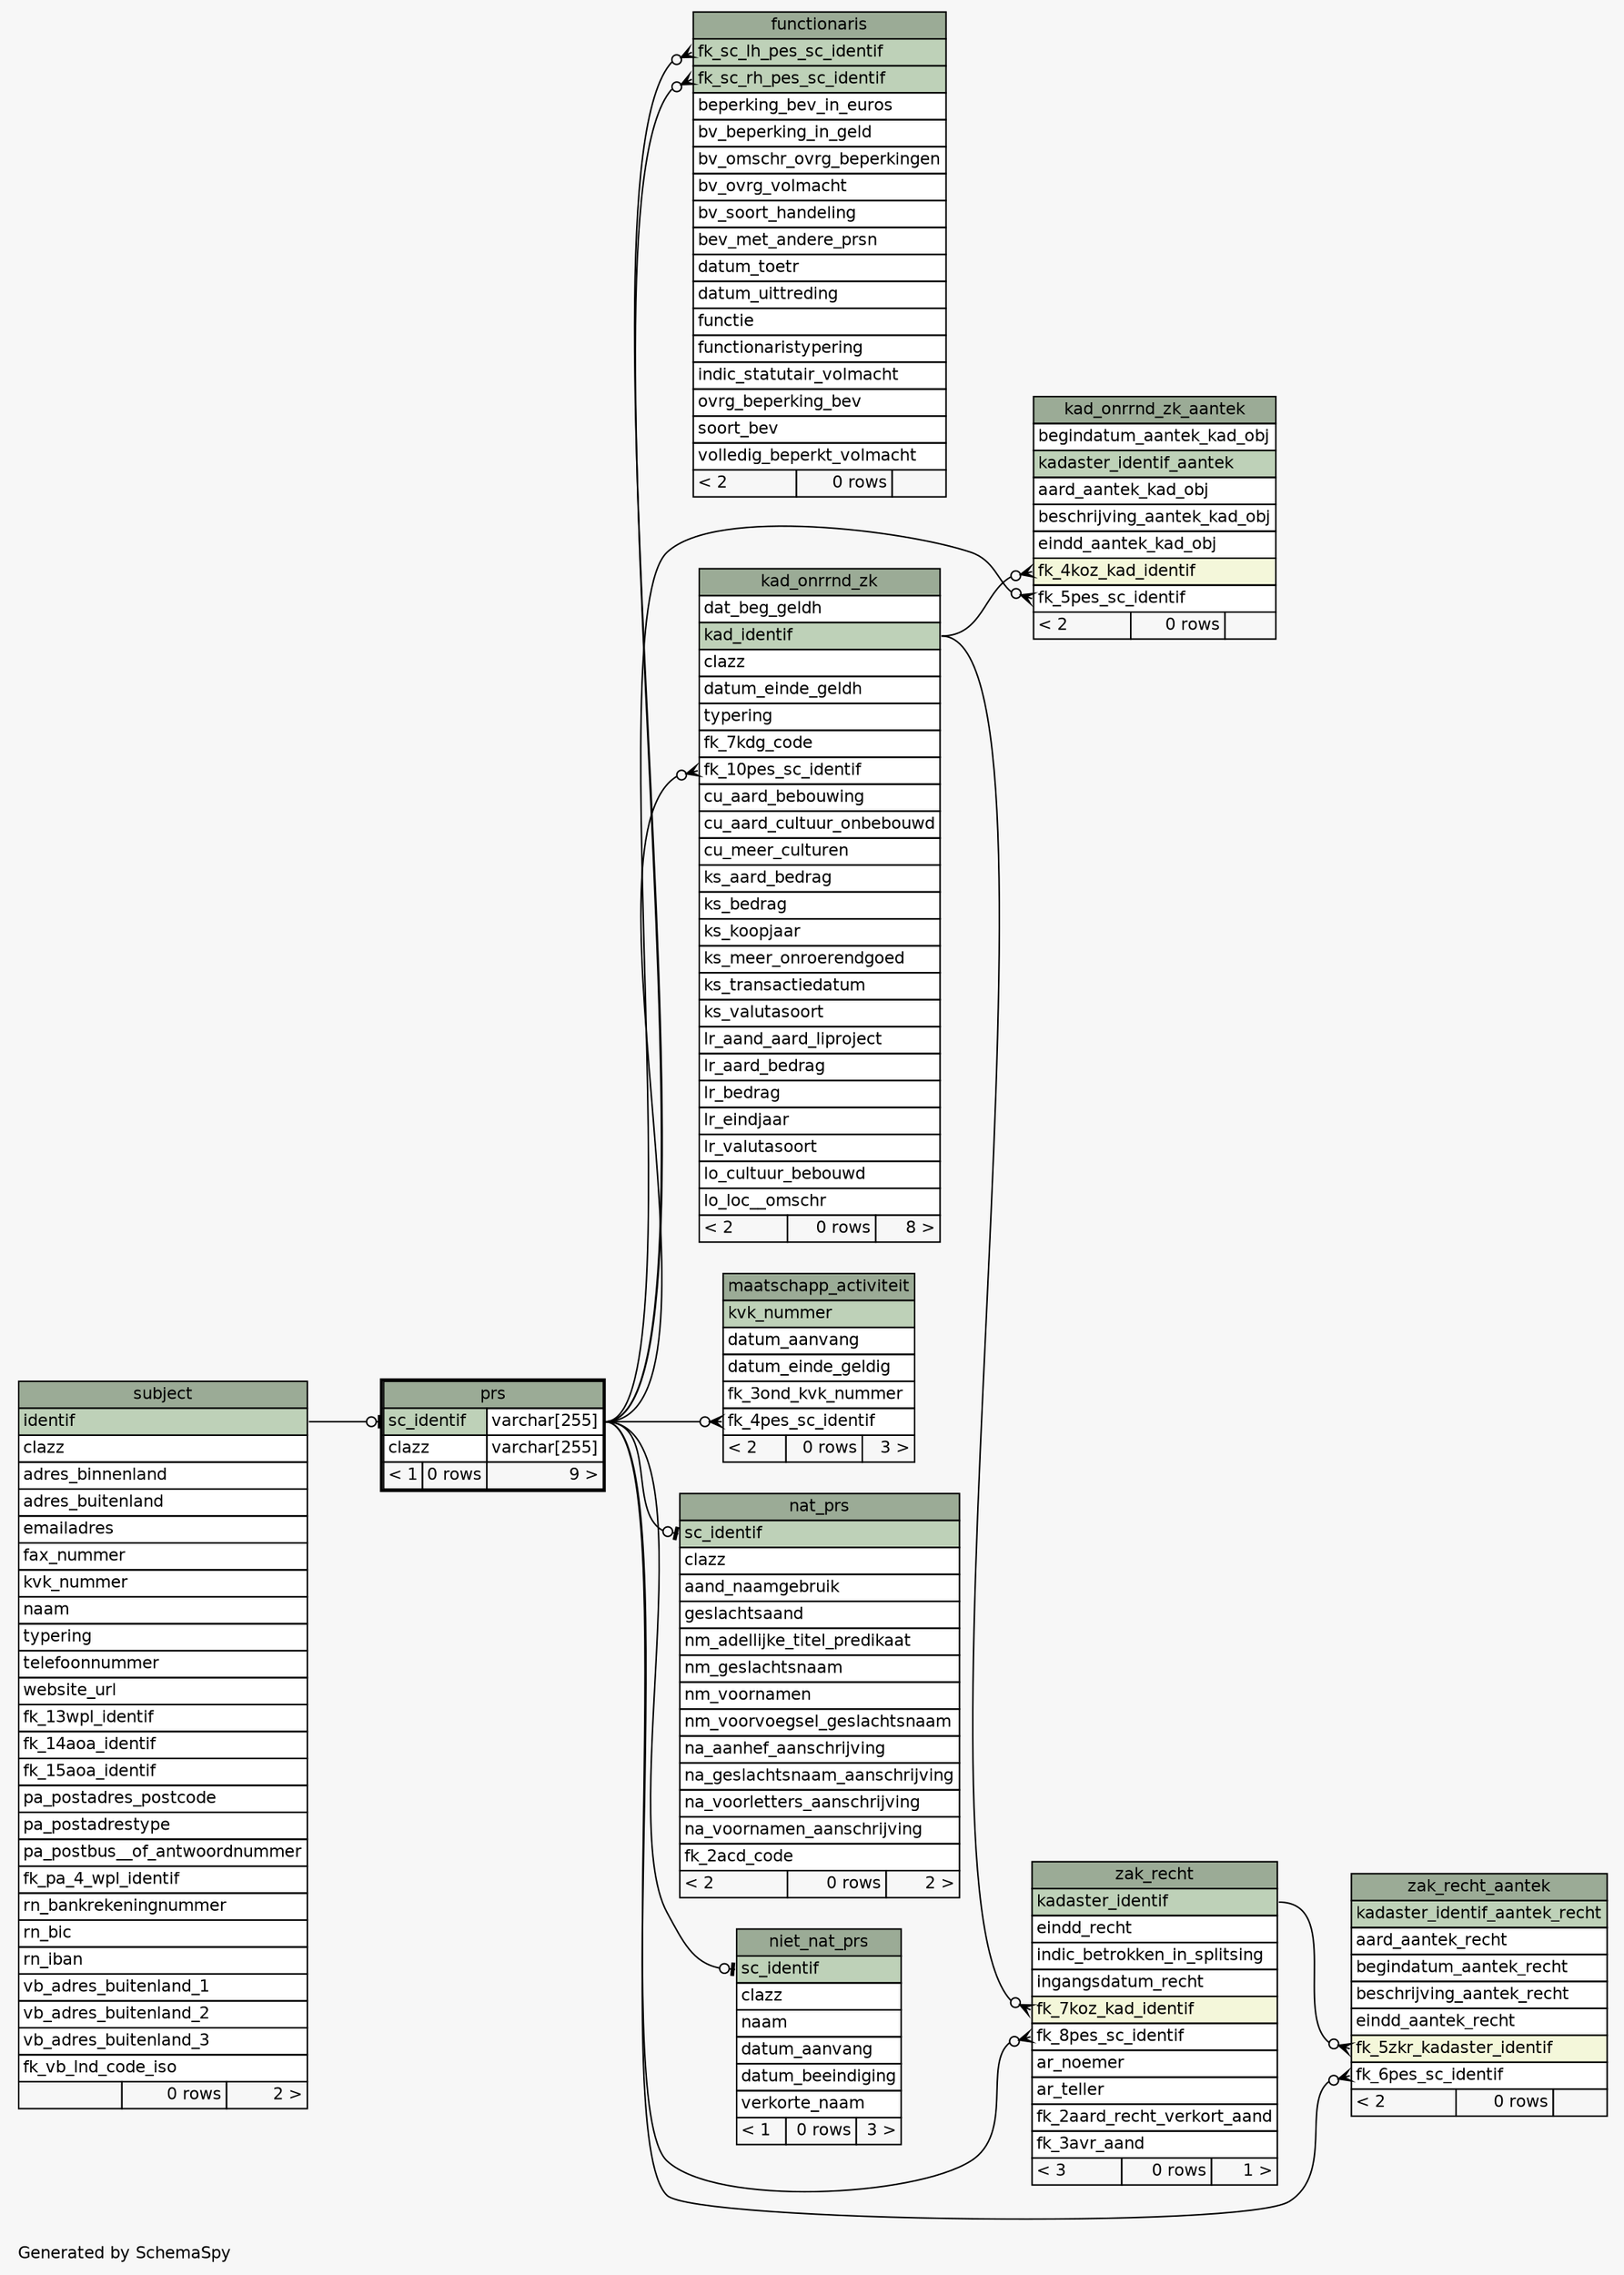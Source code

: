 // dot 2.40.1 on Linux 4.15.0-36-generic
// SchemaSpy rev Unknown
digraph "oneDegreeRelationshipsDiagram" {
  graph [
    rankdir="RL"
    bgcolor="#f7f7f7"
    label="\nGenerated by SchemaSpy"
    labeljust="l"
    nodesep="0.18"
    ranksep="0.46"
    fontname="Helvetica"
    fontsize="11"
  ];
  node [
    fontname="Helvetica"
    fontsize="11"
    shape="plaintext"
  ];
  edge [
    arrowsize="0.8"
  ];
  "functionaris":"fk_sc_lh_pes_sc_identif":w -> "prs":"sc_identif.type":e [arrowhead=none dir=back arrowtail=crowodot];
  "functionaris":"fk_sc_rh_pes_sc_identif":w -> "prs":"sc_identif.type":e [arrowhead=none dir=back arrowtail=crowodot];
  "kad_onrrnd_zk":"fk_10pes_sc_identif":w -> "prs":"sc_identif.type":e [arrowhead=none dir=back arrowtail=crowodot];
  "kad_onrrnd_zk_aantek":"fk_4koz_kad_identif":w -> "kad_onrrnd_zk":"kad_identif":e [arrowhead=none dir=back arrowtail=crowodot];
  "kad_onrrnd_zk_aantek":"fk_5pes_sc_identif":w -> "prs":"sc_identif.type":e [arrowhead=none dir=back arrowtail=crowodot];
  "maatschapp_activiteit":"fk_4pes_sc_identif":w -> "prs":"sc_identif.type":e [arrowhead=none dir=back arrowtail=crowodot];
  "nat_prs":"sc_identif":w -> "prs":"sc_identif.type":e [arrowhead=none dir=back arrowtail=teeodot];
  "niet_nat_prs":"sc_identif":w -> "prs":"sc_identif.type":e [arrowhead=none dir=back arrowtail=teeodot];
  "prs":"sc_identif":w -> "subject":"identif":e [arrowhead=none dir=back arrowtail=teeodot];
  "zak_recht":"fk_7koz_kad_identif":w -> "kad_onrrnd_zk":"kad_identif":e [arrowhead=none dir=back arrowtail=crowodot];
  "zak_recht":"fk_8pes_sc_identif":w -> "prs":"sc_identif.type":e [arrowhead=none dir=back arrowtail=crowodot];
  "zak_recht_aantek":"fk_5zkr_kadaster_identif":w -> "zak_recht":"kadaster_identif":e [arrowhead=none dir=back arrowtail=crowodot];
  "zak_recht_aantek":"fk_6pes_sc_identif":w -> "prs":"sc_identif.type":e [arrowhead=none dir=back arrowtail=crowodot];
  "functionaris" [
    label=<
    <TABLE BORDER="0" CELLBORDER="1" CELLSPACING="0" BGCOLOR="#ffffff">
      <TR><TD COLSPAN="3" BGCOLOR="#9bab96" ALIGN="CENTER">functionaris</TD></TR>
      <TR><TD PORT="fk_sc_lh_pes_sc_identif" COLSPAN="3" BGCOLOR="#bed1b8" ALIGN="LEFT">fk_sc_lh_pes_sc_identif</TD></TR>
      <TR><TD PORT="fk_sc_rh_pes_sc_identif" COLSPAN="3" BGCOLOR="#bed1b8" ALIGN="LEFT">fk_sc_rh_pes_sc_identif</TD></TR>
      <TR><TD PORT="beperking_bev_in_euros" COLSPAN="3" ALIGN="LEFT">beperking_bev_in_euros</TD></TR>
      <TR><TD PORT="bv_beperking_in_geld" COLSPAN="3" ALIGN="LEFT">bv_beperking_in_geld</TD></TR>
      <TR><TD PORT="bv_omschr_ovrg_beperkingen" COLSPAN="3" ALIGN="LEFT">bv_omschr_ovrg_beperkingen</TD></TR>
      <TR><TD PORT="bv_ovrg_volmacht" COLSPAN="3" ALIGN="LEFT">bv_ovrg_volmacht</TD></TR>
      <TR><TD PORT="bv_soort_handeling" COLSPAN="3" ALIGN="LEFT">bv_soort_handeling</TD></TR>
      <TR><TD PORT="bev_met_andere_prsn" COLSPAN="3" ALIGN="LEFT">bev_met_andere_prsn</TD></TR>
      <TR><TD PORT="datum_toetr" COLSPAN="3" ALIGN="LEFT">datum_toetr</TD></TR>
      <TR><TD PORT="datum_uittreding" COLSPAN="3" ALIGN="LEFT">datum_uittreding</TD></TR>
      <TR><TD PORT="functie" COLSPAN="3" ALIGN="LEFT">functie</TD></TR>
      <TR><TD PORT="functionaristypering" COLSPAN="3" ALIGN="LEFT">functionaristypering</TD></TR>
      <TR><TD PORT="indic_statutair_volmacht" COLSPAN="3" ALIGN="LEFT">indic_statutair_volmacht</TD></TR>
      <TR><TD PORT="ovrg_beperking_bev" COLSPAN="3" ALIGN="LEFT">ovrg_beperking_bev</TD></TR>
      <TR><TD PORT="soort_bev" COLSPAN="3" ALIGN="LEFT">soort_bev</TD></TR>
      <TR><TD PORT="volledig_beperkt_volmacht" COLSPAN="3" ALIGN="LEFT">volledig_beperkt_volmacht</TD></TR>
      <TR><TD ALIGN="LEFT" BGCOLOR="#f7f7f7">&lt; 2</TD><TD ALIGN="RIGHT" BGCOLOR="#f7f7f7">0 rows</TD><TD ALIGN="RIGHT" BGCOLOR="#f7f7f7">  </TD></TR>
    </TABLE>>
    URL="functionaris.html"
    tooltip="functionaris"
  ];
  "kad_onrrnd_zk" [
    label=<
    <TABLE BORDER="0" CELLBORDER="1" CELLSPACING="0" BGCOLOR="#ffffff">
      <TR><TD COLSPAN="3" BGCOLOR="#9bab96" ALIGN="CENTER">kad_onrrnd_zk</TD></TR>
      <TR><TD PORT="dat_beg_geldh" COLSPAN="3" ALIGN="LEFT">dat_beg_geldh</TD></TR>
      <TR><TD PORT="kad_identif" COLSPAN="3" BGCOLOR="#bed1b8" ALIGN="LEFT">kad_identif</TD></TR>
      <TR><TD PORT="clazz" COLSPAN="3" ALIGN="LEFT">clazz</TD></TR>
      <TR><TD PORT="datum_einde_geldh" COLSPAN="3" ALIGN="LEFT">datum_einde_geldh</TD></TR>
      <TR><TD PORT="typering" COLSPAN="3" ALIGN="LEFT">typering</TD></TR>
      <TR><TD PORT="fk_7kdg_code" COLSPAN="3" ALIGN="LEFT">fk_7kdg_code</TD></TR>
      <TR><TD PORT="fk_10pes_sc_identif" COLSPAN="3" ALIGN="LEFT">fk_10pes_sc_identif</TD></TR>
      <TR><TD PORT="cu_aard_bebouwing" COLSPAN="3" ALIGN="LEFT">cu_aard_bebouwing</TD></TR>
      <TR><TD PORT="cu_aard_cultuur_onbebouwd" COLSPAN="3" ALIGN="LEFT">cu_aard_cultuur_onbebouwd</TD></TR>
      <TR><TD PORT="cu_meer_culturen" COLSPAN="3" ALIGN="LEFT">cu_meer_culturen</TD></TR>
      <TR><TD PORT="ks_aard_bedrag" COLSPAN="3" ALIGN="LEFT">ks_aard_bedrag</TD></TR>
      <TR><TD PORT="ks_bedrag" COLSPAN="3" ALIGN="LEFT">ks_bedrag</TD></TR>
      <TR><TD PORT="ks_koopjaar" COLSPAN="3" ALIGN="LEFT">ks_koopjaar</TD></TR>
      <TR><TD PORT="ks_meer_onroerendgoed" COLSPAN="3" ALIGN="LEFT">ks_meer_onroerendgoed</TD></TR>
      <TR><TD PORT="ks_transactiedatum" COLSPAN="3" ALIGN="LEFT">ks_transactiedatum</TD></TR>
      <TR><TD PORT="ks_valutasoort" COLSPAN="3" ALIGN="LEFT">ks_valutasoort</TD></TR>
      <TR><TD PORT="lr_aand_aard_liproject" COLSPAN="3" ALIGN="LEFT">lr_aand_aard_liproject</TD></TR>
      <TR><TD PORT="lr_aard_bedrag" COLSPAN="3" ALIGN="LEFT">lr_aard_bedrag</TD></TR>
      <TR><TD PORT="lr_bedrag" COLSPAN="3" ALIGN="LEFT">lr_bedrag</TD></TR>
      <TR><TD PORT="lr_eindjaar" COLSPAN="3" ALIGN="LEFT">lr_eindjaar</TD></TR>
      <TR><TD PORT="lr_valutasoort" COLSPAN="3" ALIGN="LEFT">lr_valutasoort</TD></TR>
      <TR><TD PORT="lo_cultuur_bebouwd" COLSPAN="3" ALIGN="LEFT">lo_cultuur_bebouwd</TD></TR>
      <TR><TD PORT="lo_loc__omschr" COLSPAN="3" ALIGN="LEFT">lo_loc__omschr</TD></TR>
      <TR><TD ALIGN="LEFT" BGCOLOR="#f7f7f7">&lt; 2</TD><TD ALIGN="RIGHT" BGCOLOR="#f7f7f7">0 rows</TD><TD ALIGN="RIGHT" BGCOLOR="#f7f7f7">8 &gt;</TD></TR>
    </TABLE>>
    URL="kad_onrrnd_zk.html"
    tooltip="kad_onrrnd_zk"
  ];
  "kad_onrrnd_zk_aantek" [
    label=<
    <TABLE BORDER="0" CELLBORDER="1" CELLSPACING="0" BGCOLOR="#ffffff">
      <TR><TD COLSPAN="3" BGCOLOR="#9bab96" ALIGN="CENTER">kad_onrrnd_zk_aantek</TD></TR>
      <TR><TD PORT="begindatum_aantek_kad_obj" COLSPAN="3" ALIGN="LEFT">begindatum_aantek_kad_obj</TD></TR>
      <TR><TD PORT="kadaster_identif_aantek" COLSPAN="3" BGCOLOR="#bed1b8" ALIGN="LEFT">kadaster_identif_aantek</TD></TR>
      <TR><TD PORT="aard_aantek_kad_obj" COLSPAN="3" ALIGN="LEFT">aard_aantek_kad_obj</TD></TR>
      <TR><TD PORT="beschrijving_aantek_kad_obj" COLSPAN="3" ALIGN="LEFT">beschrijving_aantek_kad_obj</TD></TR>
      <TR><TD PORT="eindd_aantek_kad_obj" COLSPAN="3" ALIGN="LEFT">eindd_aantek_kad_obj</TD></TR>
      <TR><TD PORT="fk_4koz_kad_identif" COLSPAN="3" BGCOLOR="#f4f7da" ALIGN="LEFT">fk_4koz_kad_identif</TD></TR>
      <TR><TD PORT="fk_5pes_sc_identif" COLSPAN="3" ALIGN="LEFT">fk_5pes_sc_identif</TD></TR>
      <TR><TD ALIGN="LEFT" BGCOLOR="#f7f7f7">&lt; 2</TD><TD ALIGN="RIGHT" BGCOLOR="#f7f7f7">0 rows</TD><TD ALIGN="RIGHT" BGCOLOR="#f7f7f7">  </TD></TR>
    </TABLE>>
    URL="kad_onrrnd_zk_aantek.html"
    tooltip="kad_onrrnd_zk_aantek"
  ];
  "maatschapp_activiteit" [
    label=<
    <TABLE BORDER="0" CELLBORDER="1" CELLSPACING="0" BGCOLOR="#ffffff">
      <TR><TD COLSPAN="3" BGCOLOR="#9bab96" ALIGN="CENTER">maatschapp_activiteit</TD></TR>
      <TR><TD PORT="kvk_nummer" COLSPAN="3" BGCOLOR="#bed1b8" ALIGN="LEFT">kvk_nummer</TD></TR>
      <TR><TD PORT="datum_aanvang" COLSPAN="3" ALIGN="LEFT">datum_aanvang</TD></TR>
      <TR><TD PORT="datum_einde_geldig" COLSPAN="3" ALIGN="LEFT">datum_einde_geldig</TD></TR>
      <TR><TD PORT="fk_3ond_kvk_nummer" COLSPAN="3" ALIGN="LEFT">fk_3ond_kvk_nummer</TD></TR>
      <TR><TD PORT="fk_4pes_sc_identif" COLSPAN="3" ALIGN="LEFT">fk_4pes_sc_identif</TD></TR>
      <TR><TD ALIGN="LEFT" BGCOLOR="#f7f7f7">&lt; 2</TD><TD ALIGN="RIGHT" BGCOLOR="#f7f7f7">0 rows</TD><TD ALIGN="RIGHT" BGCOLOR="#f7f7f7">3 &gt;</TD></TR>
    </TABLE>>
    URL="maatschapp_activiteit.html"
    tooltip="maatschapp_activiteit"
  ];
  "nat_prs" [
    label=<
    <TABLE BORDER="0" CELLBORDER="1" CELLSPACING="0" BGCOLOR="#ffffff">
      <TR><TD COLSPAN="3" BGCOLOR="#9bab96" ALIGN="CENTER">nat_prs</TD></TR>
      <TR><TD PORT="sc_identif" COLSPAN="3" BGCOLOR="#bed1b8" ALIGN="LEFT">sc_identif</TD></TR>
      <TR><TD PORT="clazz" COLSPAN="3" ALIGN="LEFT">clazz</TD></TR>
      <TR><TD PORT="aand_naamgebruik" COLSPAN="3" ALIGN="LEFT">aand_naamgebruik</TD></TR>
      <TR><TD PORT="geslachtsaand" COLSPAN="3" ALIGN="LEFT">geslachtsaand</TD></TR>
      <TR><TD PORT="nm_adellijke_titel_predikaat" COLSPAN="3" ALIGN="LEFT">nm_adellijke_titel_predikaat</TD></TR>
      <TR><TD PORT="nm_geslachtsnaam" COLSPAN="3" ALIGN="LEFT">nm_geslachtsnaam</TD></TR>
      <TR><TD PORT="nm_voornamen" COLSPAN="3" ALIGN="LEFT">nm_voornamen</TD></TR>
      <TR><TD PORT="nm_voorvoegsel_geslachtsnaam" COLSPAN="3" ALIGN="LEFT">nm_voorvoegsel_geslachtsnaam</TD></TR>
      <TR><TD PORT="na_aanhef_aanschrijving" COLSPAN="3" ALIGN="LEFT">na_aanhef_aanschrijving</TD></TR>
      <TR><TD PORT="na_geslachtsnaam_aanschrijving" COLSPAN="3" ALIGN="LEFT">na_geslachtsnaam_aanschrijving</TD></TR>
      <TR><TD PORT="na_voorletters_aanschrijving" COLSPAN="3" ALIGN="LEFT">na_voorletters_aanschrijving</TD></TR>
      <TR><TD PORT="na_voornamen_aanschrijving" COLSPAN="3" ALIGN="LEFT">na_voornamen_aanschrijving</TD></TR>
      <TR><TD PORT="fk_2acd_code" COLSPAN="3" ALIGN="LEFT">fk_2acd_code</TD></TR>
      <TR><TD ALIGN="LEFT" BGCOLOR="#f7f7f7">&lt; 2</TD><TD ALIGN="RIGHT" BGCOLOR="#f7f7f7">0 rows</TD><TD ALIGN="RIGHT" BGCOLOR="#f7f7f7">2 &gt;</TD></TR>
    </TABLE>>
    URL="nat_prs.html"
    tooltip="nat_prs"
  ];
  "niet_nat_prs" [
    label=<
    <TABLE BORDER="0" CELLBORDER="1" CELLSPACING="0" BGCOLOR="#ffffff">
      <TR><TD COLSPAN="3" BGCOLOR="#9bab96" ALIGN="CENTER">niet_nat_prs</TD></TR>
      <TR><TD PORT="sc_identif" COLSPAN="3" BGCOLOR="#bed1b8" ALIGN="LEFT">sc_identif</TD></TR>
      <TR><TD PORT="clazz" COLSPAN="3" ALIGN="LEFT">clazz</TD></TR>
      <TR><TD PORT="naam" COLSPAN="3" ALIGN="LEFT">naam</TD></TR>
      <TR><TD PORT="datum_aanvang" COLSPAN="3" ALIGN="LEFT">datum_aanvang</TD></TR>
      <TR><TD PORT="datum_beeindiging" COLSPAN="3" ALIGN="LEFT">datum_beeindiging</TD></TR>
      <TR><TD PORT="verkorte_naam" COLSPAN="3" ALIGN="LEFT">verkorte_naam</TD></TR>
      <TR><TD ALIGN="LEFT" BGCOLOR="#f7f7f7">&lt; 1</TD><TD ALIGN="RIGHT" BGCOLOR="#f7f7f7">0 rows</TD><TD ALIGN="RIGHT" BGCOLOR="#f7f7f7">3 &gt;</TD></TR>
    </TABLE>>
    URL="niet_nat_prs.html"
    tooltip="niet_nat_prs"
  ];
  "prs" [
    label=<
    <TABLE BORDER="2" CELLBORDER="1" CELLSPACING="0" BGCOLOR="#ffffff">
      <TR><TD COLSPAN="3" BGCOLOR="#9bab96" ALIGN="CENTER">prs</TD></TR>
      <TR><TD PORT="sc_identif" COLSPAN="2" BGCOLOR="#bed1b8" ALIGN="LEFT">sc_identif</TD><TD PORT="sc_identif.type" ALIGN="LEFT">varchar[255]</TD></TR>
      <TR><TD PORT="clazz" COLSPAN="2" ALIGN="LEFT">clazz</TD><TD PORT="clazz.type" ALIGN="LEFT">varchar[255]</TD></TR>
      <TR><TD ALIGN="LEFT" BGCOLOR="#f7f7f7">&lt; 1</TD><TD ALIGN="RIGHT" BGCOLOR="#f7f7f7">0 rows</TD><TD ALIGN="RIGHT" BGCOLOR="#f7f7f7">9 &gt;</TD></TR>
    </TABLE>>
    URL="prs.html"
    tooltip="prs"
  ];
  "subject" [
    label=<
    <TABLE BORDER="0" CELLBORDER="1" CELLSPACING="0" BGCOLOR="#ffffff">
      <TR><TD COLSPAN="3" BGCOLOR="#9bab96" ALIGN="CENTER">subject</TD></TR>
      <TR><TD PORT="identif" COLSPAN="3" BGCOLOR="#bed1b8" ALIGN="LEFT">identif</TD></TR>
      <TR><TD PORT="clazz" COLSPAN="3" ALIGN="LEFT">clazz</TD></TR>
      <TR><TD PORT="adres_binnenland" COLSPAN="3" ALIGN="LEFT">adres_binnenland</TD></TR>
      <TR><TD PORT="adres_buitenland" COLSPAN="3" ALIGN="LEFT">adres_buitenland</TD></TR>
      <TR><TD PORT="emailadres" COLSPAN="3" ALIGN="LEFT">emailadres</TD></TR>
      <TR><TD PORT="fax_nummer" COLSPAN="3" ALIGN="LEFT">fax_nummer</TD></TR>
      <TR><TD PORT="kvk_nummer" COLSPAN="3" ALIGN="LEFT">kvk_nummer</TD></TR>
      <TR><TD PORT="naam" COLSPAN="3" ALIGN="LEFT">naam</TD></TR>
      <TR><TD PORT="typering" COLSPAN="3" ALIGN="LEFT">typering</TD></TR>
      <TR><TD PORT="telefoonnummer" COLSPAN="3" ALIGN="LEFT">telefoonnummer</TD></TR>
      <TR><TD PORT="website_url" COLSPAN="3" ALIGN="LEFT">website_url</TD></TR>
      <TR><TD PORT="fk_13wpl_identif" COLSPAN="3" ALIGN="LEFT">fk_13wpl_identif</TD></TR>
      <TR><TD PORT="fk_14aoa_identif" COLSPAN="3" ALIGN="LEFT">fk_14aoa_identif</TD></TR>
      <TR><TD PORT="fk_15aoa_identif" COLSPAN="3" ALIGN="LEFT">fk_15aoa_identif</TD></TR>
      <TR><TD PORT="pa_postadres_postcode" COLSPAN="3" ALIGN="LEFT">pa_postadres_postcode</TD></TR>
      <TR><TD PORT="pa_postadrestype" COLSPAN="3" ALIGN="LEFT">pa_postadrestype</TD></TR>
      <TR><TD PORT="pa_postbus__of_antwoordnummer" COLSPAN="3" ALIGN="LEFT">pa_postbus__of_antwoordnummer</TD></TR>
      <TR><TD PORT="fk_pa_4_wpl_identif" COLSPAN="3" ALIGN="LEFT">fk_pa_4_wpl_identif</TD></TR>
      <TR><TD PORT="rn_bankrekeningnummer" COLSPAN="3" ALIGN="LEFT">rn_bankrekeningnummer</TD></TR>
      <TR><TD PORT="rn_bic" COLSPAN="3" ALIGN="LEFT">rn_bic</TD></TR>
      <TR><TD PORT="rn_iban" COLSPAN="3" ALIGN="LEFT">rn_iban</TD></TR>
      <TR><TD PORT="vb_adres_buitenland_1" COLSPAN="3" ALIGN="LEFT">vb_adres_buitenland_1</TD></TR>
      <TR><TD PORT="vb_adres_buitenland_2" COLSPAN="3" ALIGN="LEFT">vb_adres_buitenland_2</TD></TR>
      <TR><TD PORT="vb_adres_buitenland_3" COLSPAN="3" ALIGN="LEFT">vb_adres_buitenland_3</TD></TR>
      <TR><TD PORT="fk_vb_lnd_code_iso" COLSPAN="3" ALIGN="LEFT">fk_vb_lnd_code_iso</TD></TR>
      <TR><TD ALIGN="LEFT" BGCOLOR="#f7f7f7">  </TD><TD ALIGN="RIGHT" BGCOLOR="#f7f7f7">0 rows</TD><TD ALIGN="RIGHT" BGCOLOR="#f7f7f7">2 &gt;</TD></TR>
    </TABLE>>
    URL="subject.html"
    tooltip="subject"
  ];
  "zak_recht" [
    label=<
    <TABLE BORDER="0" CELLBORDER="1" CELLSPACING="0" BGCOLOR="#ffffff">
      <TR><TD COLSPAN="3" BGCOLOR="#9bab96" ALIGN="CENTER">zak_recht</TD></TR>
      <TR><TD PORT="kadaster_identif" COLSPAN="3" BGCOLOR="#bed1b8" ALIGN="LEFT">kadaster_identif</TD></TR>
      <TR><TD PORT="eindd_recht" COLSPAN="3" ALIGN="LEFT">eindd_recht</TD></TR>
      <TR><TD PORT="indic_betrokken_in_splitsing" COLSPAN="3" ALIGN="LEFT">indic_betrokken_in_splitsing</TD></TR>
      <TR><TD PORT="ingangsdatum_recht" COLSPAN="3" ALIGN="LEFT">ingangsdatum_recht</TD></TR>
      <TR><TD PORT="fk_7koz_kad_identif" COLSPAN="3" BGCOLOR="#f4f7da" ALIGN="LEFT">fk_7koz_kad_identif</TD></TR>
      <TR><TD PORT="fk_8pes_sc_identif" COLSPAN="3" ALIGN="LEFT">fk_8pes_sc_identif</TD></TR>
      <TR><TD PORT="ar_noemer" COLSPAN="3" ALIGN="LEFT">ar_noemer</TD></TR>
      <TR><TD PORT="ar_teller" COLSPAN="3" ALIGN="LEFT">ar_teller</TD></TR>
      <TR><TD PORT="fk_2aard_recht_verkort_aand" COLSPAN="3" ALIGN="LEFT">fk_2aard_recht_verkort_aand</TD></TR>
      <TR><TD PORT="fk_3avr_aand" COLSPAN="3" ALIGN="LEFT">fk_3avr_aand</TD></TR>
      <TR><TD ALIGN="LEFT" BGCOLOR="#f7f7f7">&lt; 3</TD><TD ALIGN="RIGHT" BGCOLOR="#f7f7f7">0 rows</TD><TD ALIGN="RIGHT" BGCOLOR="#f7f7f7">1 &gt;</TD></TR>
    </TABLE>>
    URL="zak_recht.html"
    tooltip="zak_recht"
  ];
  "zak_recht_aantek" [
    label=<
    <TABLE BORDER="0" CELLBORDER="1" CELLSPACING="0" BGCOLOR="#ffffff">
      <TR><TD COLSPAN="3" BGCOLOR="#9bab96" ALIGN="CENTER">zak_recht_aantek</TD></TR>
      <TR><TD PORT="kadaster_identif_aantek_recht" COLSPAN="3" BGCOLOR="#bed1b8" ALIGN="LEFT">kadaster_identif_aantek_recht</TD></TR>
      <TR><TD PORT="aard_aantek_recht" COLSPAN="3" ALIGN="LEFT">aard_aantek_recht</TD></TR>
      <TR><TD PORT="begindatum_aantek_recht" COLSPAN="3" ALIGN="LEFT">begindatum_aantek_recht</TD></TR>
      <TR><TD PORT="beschrijving_aantek_recht" COLSPAN="3" ALIGN="LEFT">beschrijving_aantek_recht</TD></TR>
      <TR><TD PORT="eindd_aantek_recht" COLSPAN="3" ALIGN="LEFT">eindd_aantek_recht</TD></TR>
      <TR><TD PORT="fk_5zkr_kadaster_identif" COLSPAN="3" BGCOLOR="#f4f7da" ALIGN="LEFT">fk_5zkr_kadaster_identif</TD></TR>
      <TR><TD PORT="fk_6pes_sc_identif" COLSPAN="3" ALIGN="LEFT">fk_6pes_sc_identif</TD></TR>
      <TR><TD ALIGN="LEFT" BGCOLOR="#f7f7f7">&lt; 2</TD><TD ALIGN="RIGHT" BGCOLOR="#f7f7f7">0 rows</TD><TD ALIGN="RIGHT" BGCOLOR="#f7f7f7">  </TD></TR>
    </TABLE>>
    URL="zak_recht_aantek.html"
    tooltip="zak_recht_aantek"
  ];
}
